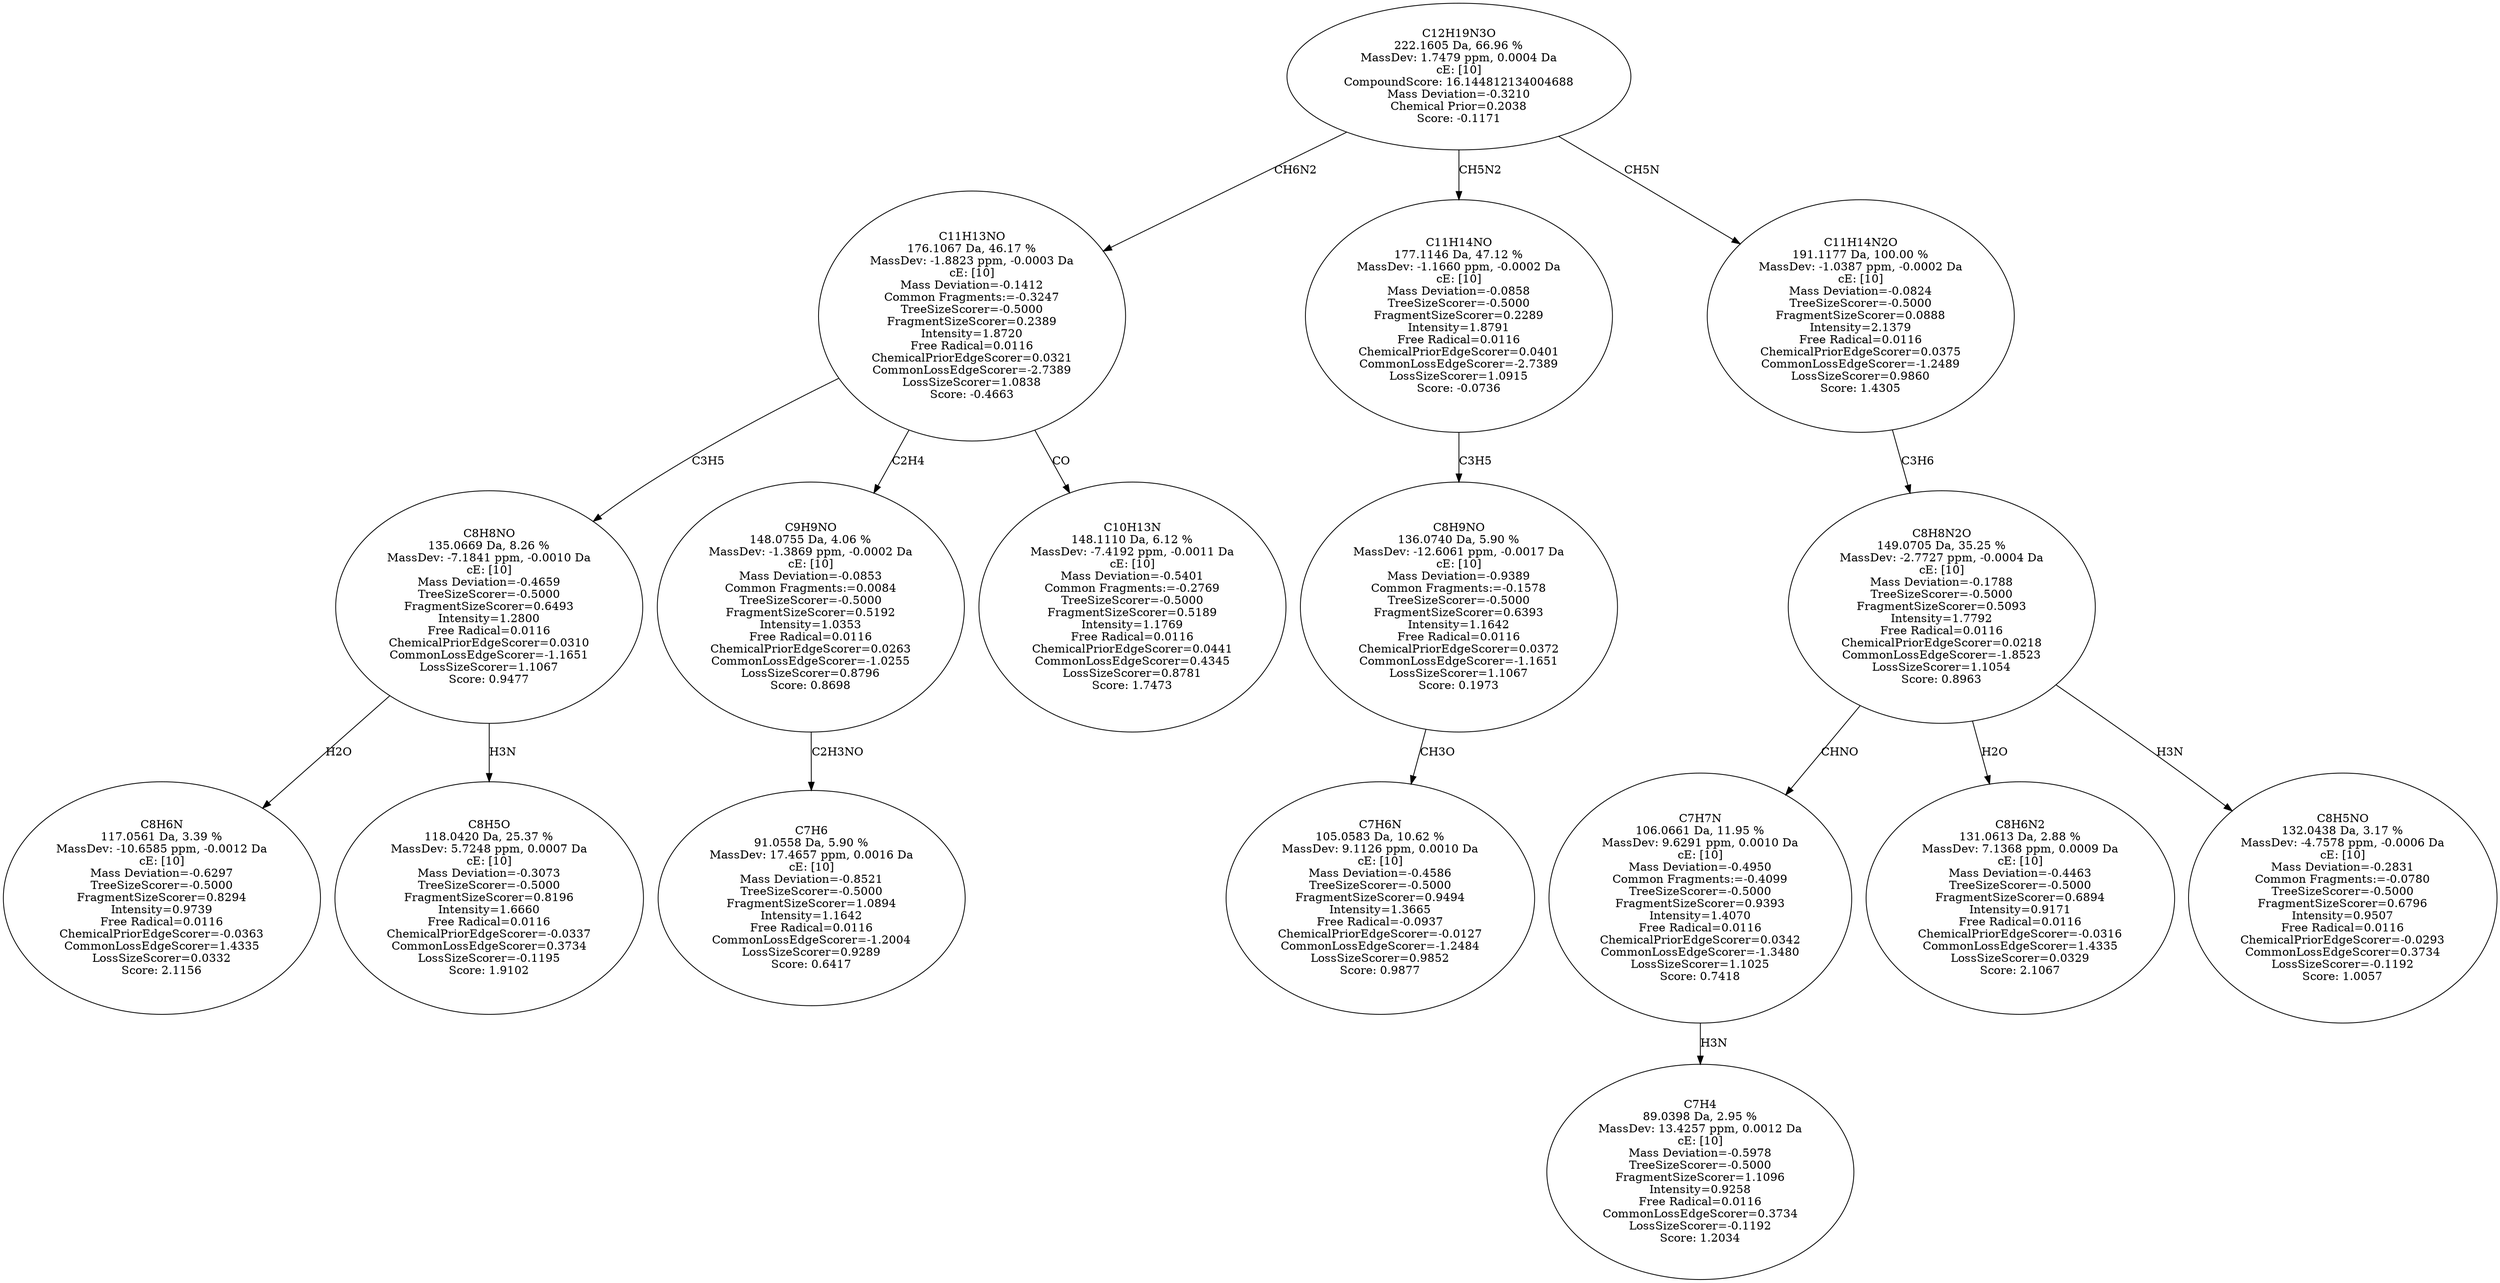 strict digraph {
v1 [label="C8H6N\n117.0561 Da, 3.39 %\nMassDev: -10.6585 ppm, -0.0012 Da\ncE: [10]\nMass Deviation=-0.6297\nTreeSizeScorer=-0.5000\nFragmentSizeScorer=0.8294\nIntensity=0.9739\nFree Radical=0.0116\nChemicalPriorEdgeScorer=-0.0363\nCommonLossEdgeScorer=1.4335\nLossSizeScorer=0.0332\nScore: 2.1156"];
v2 [label="C8H5O\n118.0420 Da, 25.37 %\nMassDev: 5.7248 ppm, 0.0007 Da\ncE: [10]\nMass Deviation=-0.3073\nTreeSizeScorer=-0.5000\nFragmentSizeScorer=0.8196\nIntensity=1.6660\nFree Radical=0.0116\nChemicalPriorEdgeScorer=-0.0337\nCommonLossEdgeScorer=0.3734\nLossSizeScorer=-0.1195\nScore: 1.9102"];
v3 [label="C8H8NO\n135.0669 Da, 8.26 %\nMassDev: -7.1841 ppm, -0.0010 Da\ncE: [10]\nMass Deviation=-0.4659\nTreeSizeScorer=-0.5000\nFragmentSizeScorer=0.6493\nIntensity=1.2800\nFree Radical=0.0116\nChemicalPriorEdgeScorer=0.0310\nCommonLossEdgeScorer=-1.1651\nLossSizeScorer=1.1067\nScore: 0.9477"];
v4 [label="C7H6\n91.0558 Da, 5.90 %\nMassDev: 17.4657 ppm, 0.0016 Da\ncE: [10]\nMass Deviation=-0.8521\nTreeSizeScorer=-0.5000\nFragmentSizeScorer=1.0894\nIntensity=1.1642\nFree Radical=0.0116\nCommonLossEdgeScorer=-1.2004\nLossSizeScorer=0.9289\nScore: 0.6417"];
v5 [label="C9H9NO\n148.0755 Da, 4.06 %\nMassDev: -1.3869 ppm, -0.0002 Da\ncE: [10]\nMass Deviation=-0.0853\nCommon Fragments:=0.0084\nTreeSizeScorer=-0.5000\nFragmentSizeScorer=0.5192\nIntensity=1.0353\nFree Radical=0.0116\nChemicalPriorEdgeScorer=0.0263\nCommonLossEdgeScorer=-1.0255\nLossSizeScorer=0.8796\nScore: 0.8698"];
v6 [label="C10H13N\n148.1110 Da, 6.12 %\nMassDev: -7.4192 ppm, -0.0011 Da\ncE: [10]\nMass Deviation=-0.5401\nCommon Fragments:=-0.2769\nTreeSizeScorer=-0.5000\nFragmentSizeScorer=0.5189\nIntensity=1.1769\nFree Radical=0.0116\nChemicalPriorEdgeScorer=0.0441\nCommonLossEdgeScorer=0.4345\nLossSizeScorer=0.8781\nScore: 1.7473"];
v7 [label="C11H13NO\n176.1067 Da, 46.17 %\nMassDev: -1.8823 ppm, -0.0003 Da\ncE: [10]\nMass Deviation=-0.1412\nCommon Fragments:=-0.3247\nTreeSizeScorer=-0.5000\nFragmentSizeScorer=0.2389\nIntensity=1.8720\nFree Radical=0.0116\nChemicalPriorEdgeScorer=0.0321\nCommonLossEdgeScorer=-2.7389\nLossSizeScorer=1.0838\nScore: -0.4663"];
v8 [label="C7H6N\n105.0583 Da, 10.62 %\nMassDev: 9.1126 ppm, 0.0010 Da\ncE: [10]\nMass Deviation=-0.4586\nTreeSizeScorer=-0.5000\nFragmentSizeScorer=0.9494\nIntensity=1.3665\nFree Radical=-0.0937\nChemicalPriorEdgeScorer=-0.0127\nCommonLossEdgeScorer=-1.2484\nLossSizeScorer=0.9852\nScore: 0.9877"];
v9 [label="C8H9NO\n136.0740 Da, 5.90 %\nMassDev: -12.6061 ppm, -0.0017 Da\ncE: [10]\nMass Deviation=-0.9389\nCommon Fragments:=-0.1578\nTreeSizeScorer=-0.5000\nFragmentSizeScorer=0.6393\nIntensity=1.1642\nFree Radical=0.0116\nChemicalPriorEdgeScorer=0.0372\nCommonLossEdgeScorer=-1.1651\nLossSizeScorer=1.1067\nScore: 0.1973"];
v10 [label="C11H14NO\n177.1146 Da, 47.12 %\nMassDev: -1.1660 ppm, -0.0002 Da\ncE: [10]\nMass Deviation=-0.0858\nTreeSizeScorer=-0.5000\nFragmentSizeScorer=0.2289\nIntensity=1.8791\nFree Radical=0.0116\nChemicalPriorEdgeScorer=0.0401\nCommonLossEdgeScorer=-2.7389\nLossSizeScorer=1.0915\nScore: -0.0736"];
v11 [label="C7H4\n89.0398 Da, 2.95 %\nMassDev: 13.4257 ppm, 0.0012 Da\ncE: [10]\nMass Deviation=-0.5978\nTreeSizeScorer=-0.5000\nFragmentSizeScorer=1.1096\nIntensity=0.9258\nFree Radical=0.0116\nCommonLossEdgeScorer=0.3734\nLossSizeScorer=-0.1192\nScore: 1.2034"];
v12 [label="C7H7N\n106.0661 Da, 11.95 %\nMassDev: 9.6291 ppm, 0.0010 Da\ncE: [10]\nMass Deviation=-0.4950\nCommon Fragments:=-0.4099\nTreeSizeScorer=-0.5000\nFragmentSizeScorer=0.9393\nIntensity=1.4070\nFree Radical=0.0116\nChemicalPriorEdgeScorer=0.0342\nCommonLossEdgeScorer=-1.3480\nLossSizeScorer=1.1025\nScore: 0.7418"];
v13 [label="C8H6N2\n131.0613 Da, 2.88 %\nMassDev: 7.1368 ppm, 0.0009 Da\ncE: [10]\nMass Deviation=-0.4463\nTreeSizeScorer=-0.5000\nFragmentSizeScorer=0.6894\nIntensity=0.9171\nFree Radical=0.0116\nChemicalPriorEdgeScorer=-0.0316\nCommonLossEdgeScorer=1.4335\nLossSizeScorer=0.0329\nScore: 2.1067"];
v14 [label="C8H5NO\n132.0438 Da, 3.17 %\nMassDev: -4.7578 ppm, -0.0006 Da\ncE: [10]\nMass Deviation=-0.2831\nCommon Fragments:=-0.0780\nTreeSizeScorer=-0.5000\nFragmentSizeScorer=0.6796\nIntensity=0.9507\nFree Radical=0.0116\nChemicalPriorEdgeScorer=-0.0293\nCommonLossEdgeScorer=0.3734\nLossSizeScorer=-0.1192\nScore: 1.0057"];
v15 [label="C8H8N2O\n149.0705 Da, 35.25 %\nMassDev: -2.7727 ppm, -0.0004 Da\ncE: [10]\nMass Deviation=-0.1788\nTreeSizeScorer=-0.5000\nFragmentSizeScorer=0.5093\nIntensity=1.7792\nFree Radical=0.0116\nChemicalPriorEdgeScorer=0.0218\nCommonLossEdgeScorer=-1.8523\nLossSizeScorer=1.1054\nScore: 0.8963"];
v16 [label="C11H14N2O\n191.1177 Da, 100.00 %\nMassDev: -1.0387 ppm, -0.0002 Da\ncE: [10]\nMass Deviation=-0.0824\nTreeSizeScorer=-0.5000\nFragmentSizeScorer=0.0888\nIntensity=2.1379\nFree Radical=0.0116\nChemicalPriorEdgeScorer=0.0375\nCommonLossEdgeScorer=-1.2489\nLossSizeScorer=0.9860\nScore: 1.4305"];
v17 [label="C12H19N3O\n222.1605 Da, 66.96 %\nMassDev: 1.7479 ppm, 0.0004 Da\ncE: [10]\nCompoundScore: 16.144812134004688\nMass Deviation=-0.3210\nChemical Prior=0.2038\nScore: -0.1171"];
v3 -> v1 [label="H2O"];
v3 -> v2 [label="H3N"];
v7 -> v3 [label="C3H5"];
v5 -> v4 [label="C2H3NO"];
v7 -> v5 [label="C2H4"];
v7 -> v6 [label="CO"];
v17 -> v7 [label="CH6N2"];
v9 -> v8 [label="CH3O"];
v10 -> v9 [label="C3H5"];
v17 -> v10 [label="CH5N2"];
v12 -> v11 [label="H3N"];
v15 -> v12 [label="CHNO"];
v15 -> v13 [label="H2O"];
v15 -> v14 [label="H3N"];
v16 -> v15 [label="C3H6"];
v17 -> v16 [label="CH5N"];
}